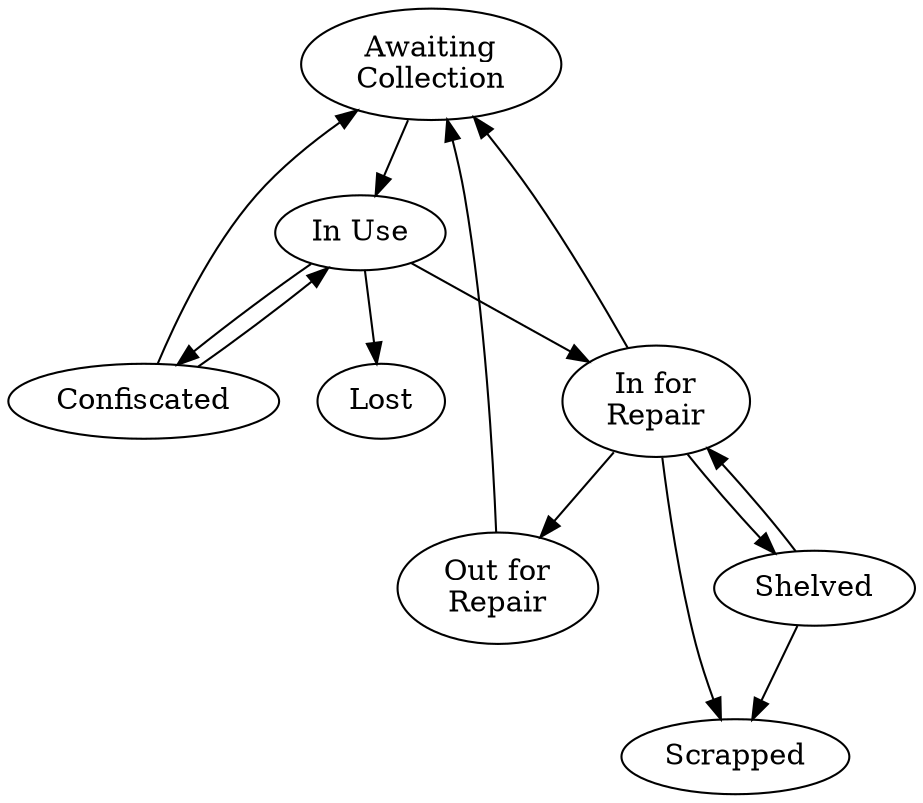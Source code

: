 digraph G {
graph [overlap=false];
ac [label="Awaiting\nCollection"];
con [label="Confiscated"];
in [label="In for\nRepair"];
out [label="Out for\nRepair"];
use [label="In Use"];
scrap [label="Scrapped"];
shelf [label="Shelved"];
lost [label="Lost"];

use -> lost;
use -> in -> out -> ac -> use;
use -> con -> ac;
con -> use;
in -> shelf;
in -> scrap;
in -> ac;
shelf -> in;
shelf -> scrap;

}
